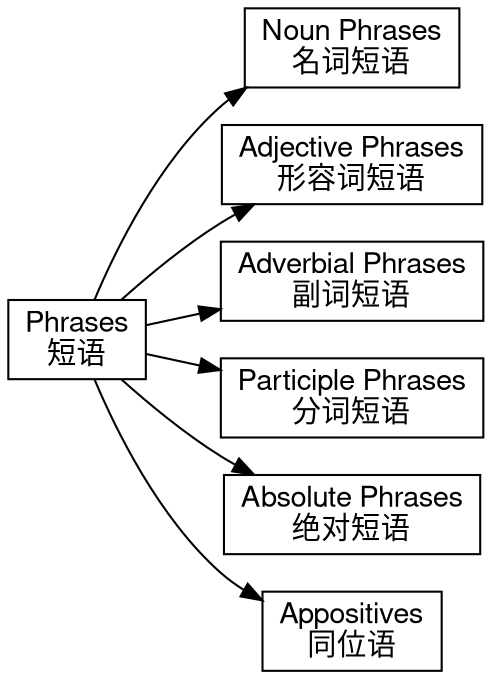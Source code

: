 digraph GrammarC14_F {
	rankdir=LR
	node [fontname="Helvetica, SimHei" fontsize=14 shape=rect]
	C14 [label="Phrases
短语"]
	D83 [label="Noun Phrases
名词短语"]
	D84 [label="Adjective Phrases
形容词短语"]
	D85 [label="Adverbial Phrases
副词短语"]
	D86 [label="Participle Phrases
分词短语"]
	D87 [label="Absolute Phrases
绝对短语"]
	D88 [label="Appositives
同位语"]
	C14 -> D83
	C14 -> D84
	C14 -> D85
	C14 -> D86
	C14 -> D87
	C14 -> D88
}
